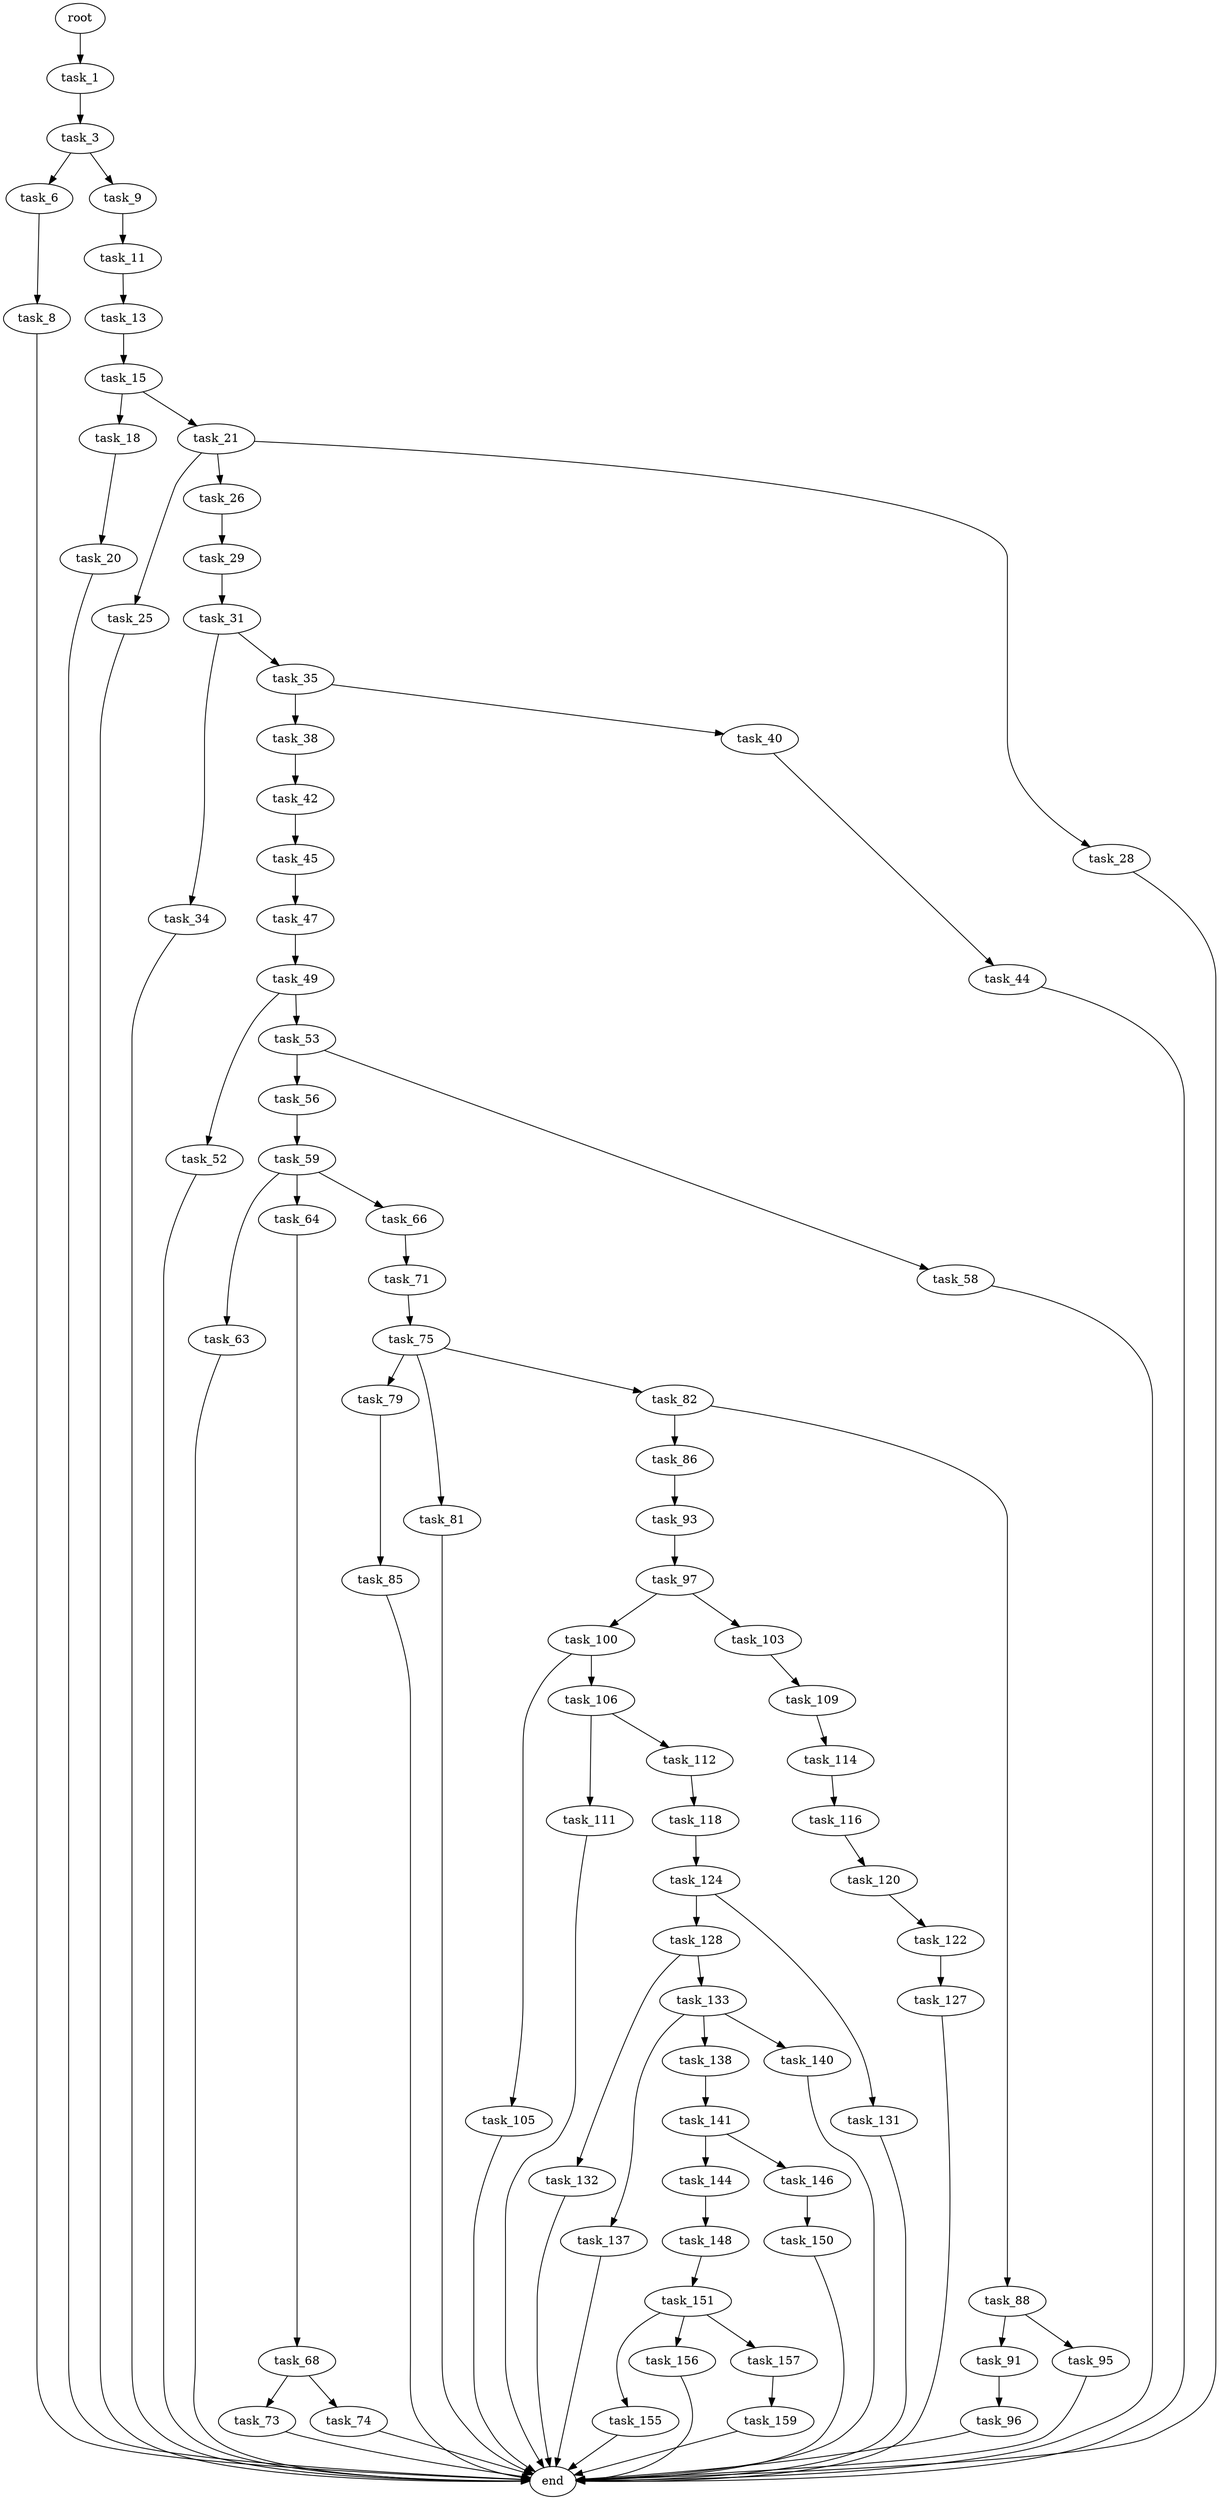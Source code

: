 digraph G {
  root [size="0.000000"];
  task_1 [size="207670016363.000000"];
  task_3 [size="549755813888.000000"];
  task_6 [size="28991029248.000000"];
  task_8 [size="27479080437.000000"];
  task_9 [size="1129474754192.000000"];
  task_11 [size="231928233984.000000"];
  task_13 [size="7156718423.000000"];
  task_15 [size="2377212041.000000"];
  task_18 [size="45264861290.000000"];
  task_20 [size="946185632951.000000"];
  task_21 [size="756650629940.000000"];
  task_25 [size="103518835286.000000"];
  task_26 [size="52732187247.000000"];
  task_28 [size="31134889027.000000"];
  task_29 [size="9988227894.000000"];
  task_31 [size="41795317205.000000"];
  task_34 [size="18265998019.000000"];
  task_35 [size="231928233984.000000"];
  task_38 [size="76429359350.000000"];
  task_40 [size="2850016327.000000"];
  task_42 [size="134217728000.000000"];
  task_44 [size="114210270125.000000"];
  task_45 [size="490780321803.000000"];
  task_47 [size="32640618861.000000"];
  task_49 [size="134217728000.000000"];
  task_52 [size="134217728000.000000"];
  task_53 [size="549755813888.000000"];
  task_56 [size="489196871218.000000"];
  task_58 [size="881010243567.000000"];
  task_59 [size="1073741824000.000000"];
  task_63 [size="24276742575.000000"];
  task_64 [size="22236023429.000000"];
  task_66 [size="660422769134.000000"];
  task_68 [size="89606279719.000000"];
  task_71 [size="586561410375.000000"];
  task_73 [size="24958660748.000000"];
  task_74 [size="1073741824000.000000"];
  task_75 [size="523270550266.000000"];
  task_79 [size="231928233984.000000"];
  task_81 [size="549755813888.000000"];
  task_82 [size="186701432130.000000"];
  task_85 [size="8589934592.000000"];
  task_86 [size="25710976557.000000"];
  task_88 [size="549755813888.000000"];
  task_91 [size="1816252518.000000"];
  task_93 [size="28991029248.000000"];
  task_95 [size="37867936254.000000"];
  task_96 [size="134217728000.000000"];
  task_97 [size="549755813888.000000"];
  task_100 [size="1067258770.000000"];
  task_103 [size="217735231573.000000"];
  task_105 [size="4319519466.000000"];
  task_106 [size="1073741824000.000000"];
  task_109 [size="134217728000.000000"];
  task_111 [size="41373469768.000000"];
  task_112 [size="6570596389.000000"];
  task_114 [size="929164620634.000000"];
  task_116 [size="5195853856.000000"];
  task_118 [size="53340157026.000000"];
  task_120 [size="763919410.000000"];
  task_122 [size="782757789696.000000"];
  task_124 [size="12873208025.000000"];
  task_127 [size="231928233984.000000"];
  task_128 [size="42243197532.000000"];
  task_131 [size="7584092324.000000"];
  task_132 [size="1316204536667.000000"];
  task_133 [size="3079817137.000000"];
  task_137 [size="888042726616.000000"];
  task_138 [size="153773928403.000000"];
  task_140 [size="42443859934.000000"];
  task_141 [size="632957797282.000000"];
  task_144 [size="549755813888.000000"];
  task_146 [size="19365407239.000000"];
  task_148 [size="15369710536.000000"];
  task_150 [size="11504418645.000000"];
  task_151 [size="6959122280.000000"];
  task_155 [size="220123139378.000000"];
  task_156 [size="231928233984.000000"];
  task_157 [size="38140201536.000000"];
  task_159 [size="102688710768.000000"];
  end [size="0.000000"];

  root -> task_1 [size="1.000000"];
  task_1 -> task_3 [size="301989888.000000"];
  task_3 -> task_6 [size="536870912.000000"];
  task_3 -> task_9 [size="536870912.000000"];
  task_6 -> task_8 [size="75497472.000000"];
  task_8 -> end [size="1.000000"];
  task_9 -> task_11 [size="679477248.000000"];
  task_11 -> task_13 [size="301989888.000000"];
  task_13 -> task_15 [size="134217728.000000"];
  task_15 -> task_18 [size="209715200.000000"];
  task_15 -> task_21 [size="209715200.000000"];
  task_18 -> task_20 [size="838860800.000000"];
  task_20 -> end [size="1.000000"];
  task_21 -> task_25 [size="536870912.000000"];
  task_21 -> task_26 [size="536870912.000000"];
  task_21 -> task_28 [size="536870912.000000"];
  task_25 -> end [size="1.000000"];
  task_26 -> task_29 [size="838860800.000000"];
  task_28 -> end [size="1.000000"];
  task_29 -> task_31 [size="411041792.000000"];
  task_31 -> task_34 [size="75497472.000000"];
  task_31 -> task_35 [size="75497472.000000"];
  task_34 -> end [size="1.000000"];
  task_35 -> task_38 [size="301989888.000000"];
  task_35 -> task_40 [size="301989888.000000"];
  task_38 -> task_42 [size="134217728.000000"];
  task_40 -> task_44 [size="75497472.000000"];
  task_42 -> task_45 [size="209715200.000000"];
  task_44 -> end [size="1.000000"];
  task_45 -> task_47 [size="679477248.000000"];
  task_47 -> task_49 [size="679477248.000000"];
  task_49 -> task_52 [size="209715200.000000"];
  task_49 -> task_53 [size="209715200.000000"];
  task_52 -> end [size="1.000000"];
  task_53 -> task_56 [size="536870912.000000"];
  task_53 -> task_58 [size="536870912.000000"];
  task_56 -> task_59 [size="536870912.000000"];
  task_58 -> end [size="1.000000"];
  task_59 -> task_63 [size="838860800.000000"];
  task_59 -> task_64 [size="838860800.000000"];
  task_59 -> task_66 [size="838860800.000000"];
  task_63 -> end [size="1.000000"];
  task_64 -> task_68 [size="536870912.000000"];
  task_66 -> task_71 [size="411041792.000000"];
  task_68 -> task_73 [size="411041792.000000"];
  task_68 -> task_74 [size="411041792.000000"];
  task_71 -> task_75 [size="838860800.000000"];
  task_73 -> end [size="1.000000"];
  task_74 -> end [size="1.000000"];
  task_75 -> task_79 [size="679477248.000000"];
  task_75 -> task_81 [size="679477248.000000"];
  task_75 -> task_82 [size="679477248.000000"];
  task_79 -> task_85 [size="301989888.000000"];
  task_81 -> end [size="1.000000"];
  task_82 -> task_86 [size="301989888.000000"];
  task_82 -> task_88 [size="301989888.000000"];
  task_85 -> end [size="1.000000"];
  task_86 -> task_93 [size="536870912.000000"];
  task_88 -> task_91 [size="536870912.000000"];
  task_88 -> task_95 [size="536870912.000000"];
  task_91 -> task_96 [size="33554432.000000"];
  task_93 -> task_97 [size="75497472.000000"];
  task_95 -> end [size="1.000000"];
  task_96 -> end [size="1.000000"];
  task_97 -> task_100 [size="536870912.000000"];
  task_97 -> task_103 [size="536870912.000000"];
  task_100 -> task_105 [size="33554432.000000"];
  task_100 -> task_106 [size="33554432.000000"];
  task_103 -> task_109 [size="209715200.000000"];
  task_105 -> end [size="1.000000"];
  task_106 -> task_111 [size="838860800.000000"];
  task_106 -> task_112 [size="838860800.000000"];
  task_109 -> task_114 [size="209715200.000000"];
  task_111 -> end [size="1.000000"];
  task_112 -> task_118 [size="536870912.000000"];
  task_114 -> task_116 [size="838860800.000000"];
  task_116 -> task_120 [size="209715200.000000"];
  task_118 -> task_124 [size="75497472.000000"];
  task_120 -> task_122 [size="33554432.000000"];
  task_122 -> task_127 [size="679477248.000000"];
  task_124 -> task_128 [size="209715200.000000"];
  task_124 -> task_131 [size="209715200.000000"];
  task_127 -> end [size="1.000000"];
  task_128 -> task_132 [size="75497472.000000"];
  task_128 -> task_133 [size="75497472.000000"];
  task_131 -> end [size="1.000000"];
  task_132 -> end [size="1.000000"];
  task_133 -> task_137 [size="134217728.000000"];
  task_133 -> task_138 [size="134217728.000000"];
  task_133 -> task_140 [size="134217728.000000"];
  task_137 -> end [size="1.000000"];
  task_138 -> task_141 [size="301989888.000000"];
  task_140 -> end [size="1.000000"];
  task_141 -> task_144 [size="411041792.000000"];
  task_141 -> task_146 [size="411041792.000000"];
  task_144 -> task_148 [size="536870912.000000"];
  task_146 -> task_150 [size="33554432.000000"];
  task_148 -> task_151 [size="536870912.000000"];
  task_150 -> end [size="1.000000"];
  task_151 -> task_155 [size="411041792.000000"];
  task_151 -> task_156 [size="411041792.000000"];
  task_151 -> task_157 [size="411041792.000000"];
  task_155 -> end [size="1.000000"];
  task_156 -> end [size="1.000000"];
  task_157 -> task_159 [size="75497472.000000"];
  task_159 -> end [size="1.000000"];
}
